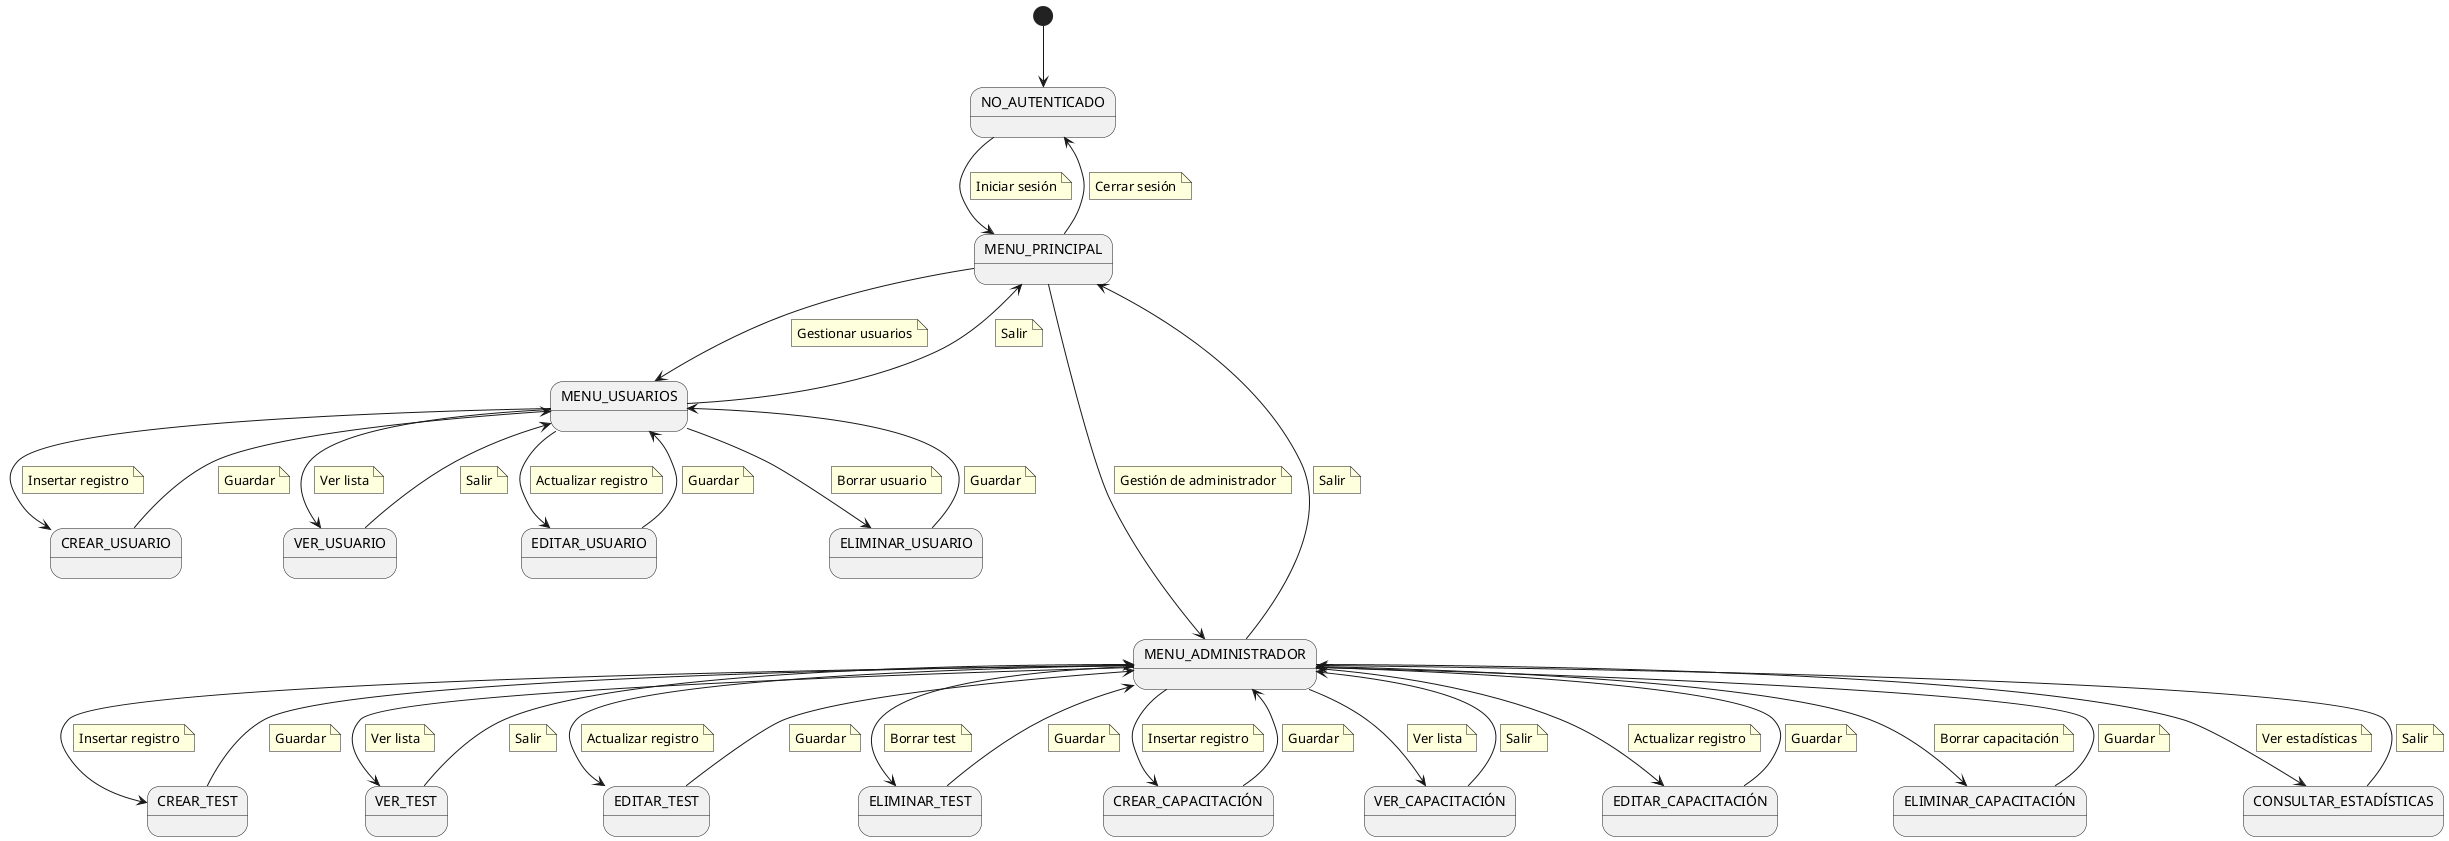@startuml diagrama_contexto_administrador

state "NO_AUTENTICADO" as NoAuth
state "MENU_PRINCIPAL" as Menu
state "MENU_USUARIOS" as Menu_usuarios
state "MENU_ADMINISTRADOR" as Menu_administrador
state "CREAR_USUARIO" as Crear_usuario
state "VER_USUARIO" as Ver_usuario
state "EDITAR_USUARIO" as Editar_usuario
state "ELIMINAR_USUARIO" as Eliminar_usuario
state "CREAR_TEST" as Crear_test
state "VER_TEST" as Ver_test
state "EDITAR_TEST" as Editar_test
state "ELIMINAR_TEST" as Eliminar_test
state "CREAR_CAPACITACIÓN" as Crear_capacitación
state "VER_CAPACITACIÓN" as Ver_capacitación
state "EDITAR_CAPACITACIÓN" as Editar_capacitación
state "ELIMINAR_CAPACITACIÓN" as Eliminar_capacitación
state "CONSULTAR_ESTADÍSTICAS" as Consultar_estadísticas



[*] --> NoAuth

NoAuth --> Menu
    note on link
        Iniciar sesión
    end note

Menu --> NoAuth
    note on link
        Cerrar sesión
    end note

Menu --> Menu_usuarios
    note on link
        Gestionar usuarios
    end note

Menu_usuarios --> Menu
    note on link
        Salir
    end note

Menu_usuarios --> Crear_usuario
    note on link
        Insertar registro
    end note

Crear_usuario --> Menu_usuarios
    note on link
        Guardar
    end note

Menu_usuarios --> Editar_usuario
    note on link
        Actualizar registro
    end note

Editar_usuario --> Menu_usuarios
    note on link
        Guardar
    end note

Menu_usuarios --> Ver_usuario
    note on link
        Ver lista
    end note

Ver_usuario --> Menu_usuarios
    note on link
        Salir
    end note

Menu_usuarios --> Eliminar_usuario
    note on link
        Borrar usuario
    end note

Eliminar_usuario --> Menu_usuarios
    note on link
        Guardar
    end note

Menu ----> Menu_administrador
    note on link
        Gestión de administrador
    end note

Menu_administrador ----> Menu
    note on link
        Salir
    end note

Menu_administrador --> Crear_test
    note on link
        Insertar registro
    end note

Crear_test --> Menu_administrador
    note on link
        Guardar
    end note

Menu_administrador --> Editar_test
    note on link
        Actualizar registro
    end note

Editar_test --> Menu_administrador
    note on link
        Guardar
    end note

Menu_administrador --> Ver_test
    note on link
        Ver lista
    end note

Ver_test --> Menu_administrador
    note on link
        Salir
    end note

Menu_administrador --> Eliminar_test
    note on link
        Borrar test
    end note

Eliminar_test --> Menu_administrador
    note on link
        Guardar
    end note

Menu_administrador --> Crear_capacitación
    note on link
        Insertar registro
    end note

Crear_capacitación --> Menu_administrador
    note on link
        Guardar
    end note

Menu_administrador --> Editar_capacitación
    note on link
        Actualizar registro
    end note

Editar_capacitación --> Menu_administrador
    note on link
        Guardar
    end note

Menu_administrador --> Ver_capacitación
    note on link
        Ver lista
    end note

Ver_capacitación --> Menu_administrador
    note on link
        Salir
    end note

Menu_administrador --> Eliminar_capacitación
    note on link
        Borrar capacitación
    end note

Eliminar_capacitación --> Menu_administrador
    note on link
        Guardar
    end note

Menu_administrador --> Consultar_estadísticas
    note on link
        Ver estadísticas
    end note

Consultar_estadísticas --> Menu_administrador
    note on link
        Salir
    end note

@enduml
